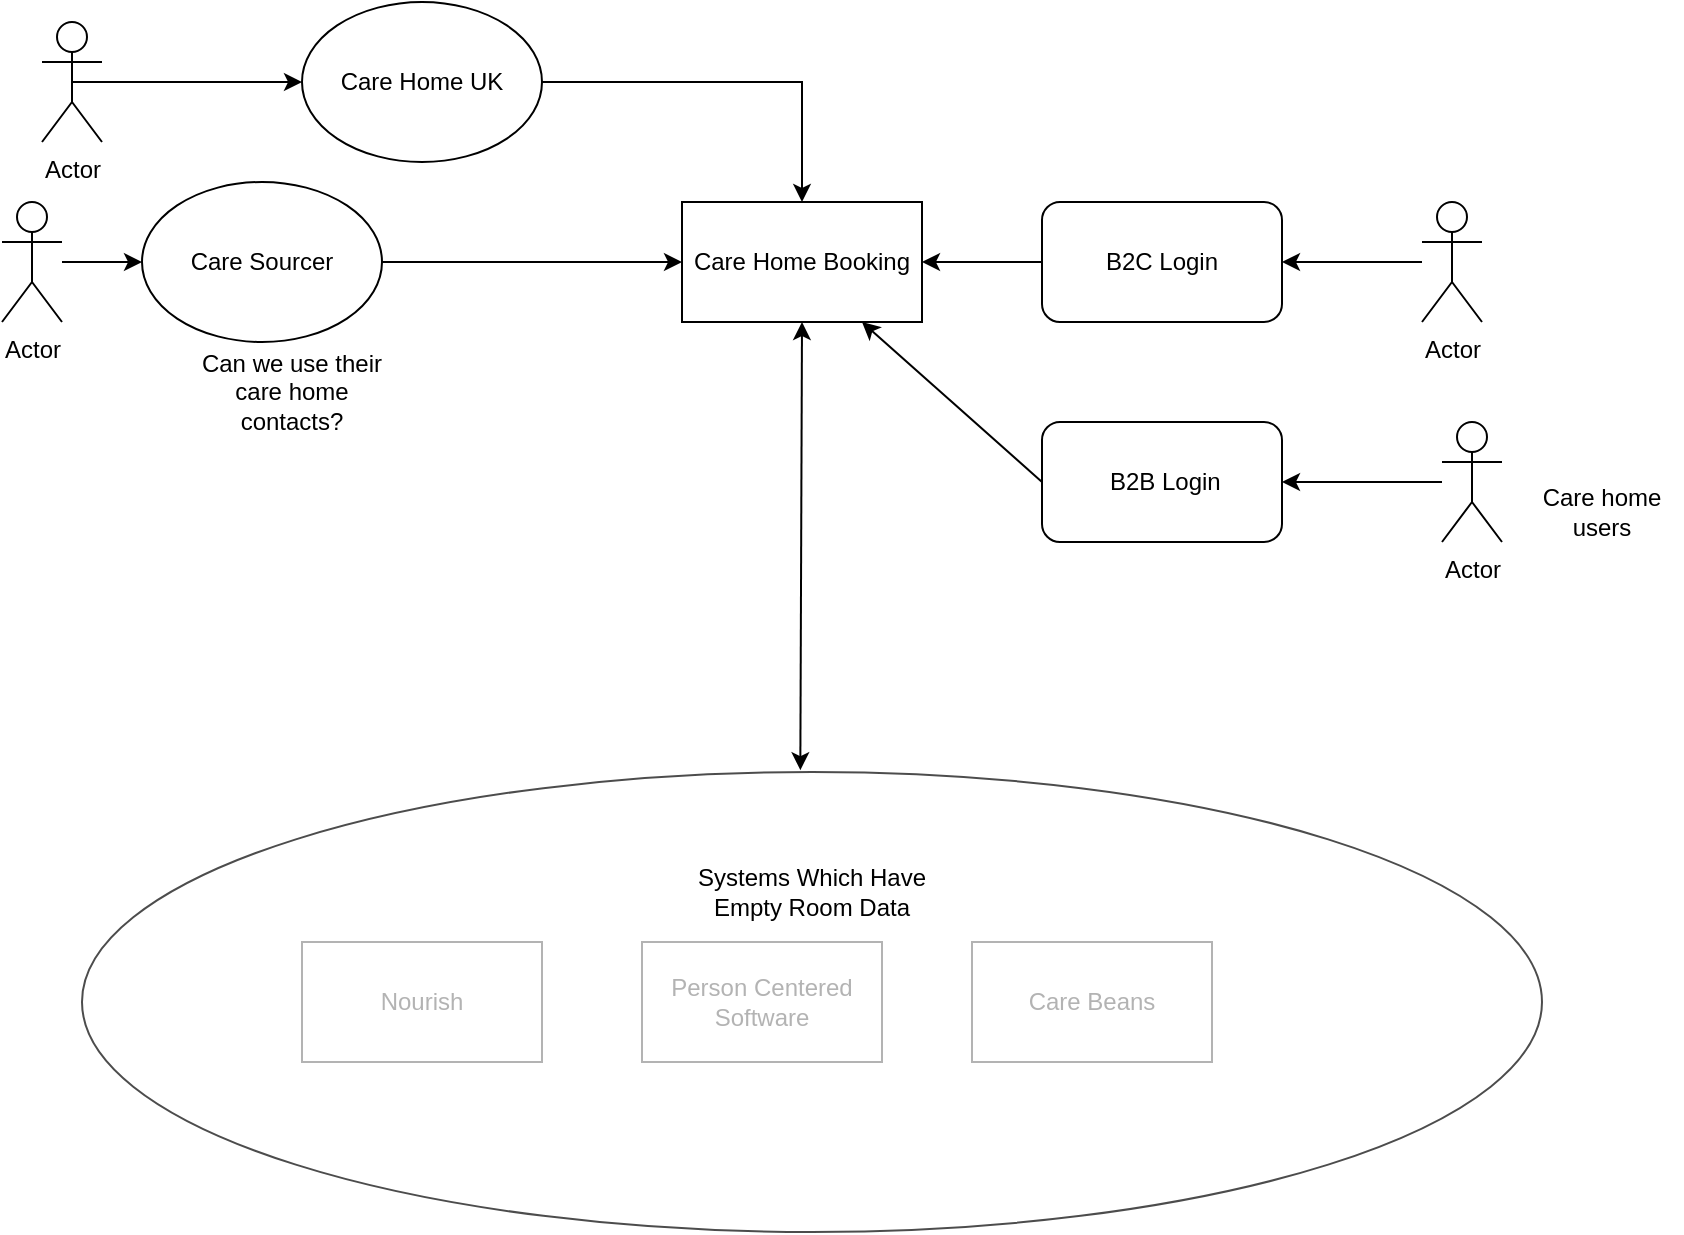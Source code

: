 <mxfile version="21.2.9" type="github">
  <diagram name="Page-1" id="h-LSnoR79d28a6ib0NwK">
    <mxGraphModel dx="2284" dy="760" grid="1" gridSize="10" guides="1" tooltips="1" connect="1" arrows="1" fold="1" page="1" pageScale="1" pageWidth="850" pageHeight="1100" math="0" shadow="0">
      <root>
        <mxCell id="0" />
        <mxCell id="1" parent="0" />
        <mxCell id="FpJJN7stxPnx7Uketv6n-2" value="Care Home Booking" style="rounded=0;whiteSpace=wrap;html=1;" vertex="1" parent="1">
          <mxGeometry x="220" y="110" width="120" height="60" as="geometry" />
        </mxCell>
        <mxCell id="FpJJN7stxPnx7Uketv6n-3" value="Nourish" style="rounded=0;whiteSpace=wrap;html=1;" vertex="1" parent="1">
          <mxGeometry x="30" y="480" width="120" height="60" as="geometry" />
        </mxCell>
        <mxCell id="FpJJN7stxPnx7Uketv6n-4" value="Person Centered Software" style="rounded=0;whiteSpace=wrap;html=1;" vertex="1" parent="1">
          <mxGeometry x="200" y="480" width="120" height="60" as="geometry" />
        </mxCell>
        <mxCell id="FpJJN7stxPnx7Uketv6n-5" value="Care Beans" style="rounded=0;whiteSpace=wrap;html=1;" vertex="1" parent="1">
          <mxGeometry x="365" y="480" width="120" height="60" as="geometry" />
        </mxCell>
        <mxCell id="FpJJN7stxPnx7Uketv6n-7" value="" style="ellipse;whiteSpace=wrap;html=1;opacity=70;" vertex="1" parent="1">
          <mxGeometry x="-80" y="395" width="730" height="230" as="geometry" />
        </mxCell>
        <mxCell id="FpJJN7stxPnx7Uketv6n-9" value="Systems Which Have Empty Room Data" style="text;html=1;strokeColor=none;fillColor=none;align=center;verticalAlign=middle;whiteSpace=wrap;rounded=0;" vertex="1" parent="1">
          <mxGeometry x="220" y="440" width="130" height="30" as="geometry" />
        </mxCell>
        <mxCell id="FpJJN7stxPnx7Uketv6n-10" value="" style="endArrow=classic;startArrow=classic;html=1;rounded=0;exitX=0.492;exitY=-0.004;exitDx=0;exitDy=0;exitPerimeter=0;" edge="1" parent="1" source="FpJJN7stxPnx7Uketv6n-7">
          <mxGeometry width="50" height="50" relative="1" as="geometry">
            <mxPoint x="230" y="220" as="sourcePoint" />
            <mxPoint x="280" y="170" as="targetPoint" />
          </mxGeometry>
        </mxCell>
        <mxCell id="FpJJN7stxPnx7Uketv6n-12" value="" style="edgeStyle=orthogonalEdgeStyle;rounded=0;orthogonalLoop=1;jettySize=auto;html=1;" edge="1" parent="1" source="FpJJN7stxPnx7Uketv6n-11" target="FpJJN7stxPnx7Uketv6n-2">
          <mxGeometry relative="1" as="geometry" />
        </mxCell>
        <mxCell id="FpJJN7stxPnx7Uketv6n-11" value="Care Sourcer" style="ellipse;whiteSpace=wrap;html=1;" vertex="1" parent="1">
          <mxGeometry x="-50" y="100" width="120" height="80" as="geometry" />
        </mxCell>
        <mxCell id="FpJJN7stxPnx7Uketv6n-14" value="" style="edgeStyle=orthogonalEdgeStyle;rounded=0;orthogonalLoop=1;jettySize=auto;html=1;" edge="1" parent="1" source="FpJJN7stxPnx7Uketv6n-13" target="FpJJN7stxPnx7Uketv6n-11">
          <mxGeometry relative="1" as="geometry" />
        </mxCell>
        <mxCell id="FpJJN7stxPnx7Uketv6n-13" value="Actor" style="shape=umlActor;verticalLabelPosition=bottom;verticalAlign=top;html=1;outlineConnect=0;" vertex="1" parent="1">
          <mxGeometry x="-120" y="110" width="30" height="60" as="geometry" />
        </mxCell>
        <mxCell id="FpJJN7stxPnx7Uketv6n-20" value="" style="edgeStyle=orthogonalEdgeStyle;rounded=0;orthogonalLoop=1;jettySize=auto;html=1;" edge="1" parent="1" source="FpJJN7stxPnx7Uketv6n-19" target="FpJJN7stxPnx7Uketv6n-2">
          <mxGeometry relative="1" as="geometry" />
        </mxCell>
        <mxCell id="FpJJN7stxPnx7Uketv6n-19" value="Care Home UK" style="ellipse;whiteSpace=wrap;html=1;" vertex="1" parent="1">
          <mxGeometry x="30" y="10" width="120" height="80" as="geometry" />
        </mxCell>
        <mxCell id="FpJJN7stxPnx7Uketv6n-22" style="edgeStyle=orthogonalEdgeStyle;rounded=0;orthogonalLoop=1;jettySize=auto;html=1;exitX=0.5;exitY=0.5;exitDx=0;exitDy=0;exitPerimeter=0;" edge="1" parent="1" source="FpJJN7stxPnx7Uketv6n-21" target="FpJJN7stxPnx7Uketv6n-19">
          <mxGeometry relative="1" as="geometry" />
        </mxCell>
        <mxCell id="FpJJN7stxPnx7Uketv6n-21" value="Actor" style="shape=umlActor;verticalLabelPosition=bottom;verticalAlign=top;html=1;outlineConnect=0;" vertex="1" parent="1">
          <mxGeometry x="-100" y="20" width="30" height="60" as="geometry" />
        </mxCell>
        <mxCell id="FpJJN7stxPnx7Uketv6n-23" value="Can we use their care home contacts?" style="text;html=1;strokeColor=none;fillColor=none;align=center;verticalAlign=middle;whiteSpace=wrap;rounded=0;" vertex="1" parent="1">
          <mxGeometry x="-30" y="190" width="110" height="30" as="geometry" />
        </mxCell>
        <mxCell id="FpJJN7stxPnx7Uketv6n-25" value="" style="edgeStyle=orthogonalEdgeStyle;rounded=0;orthogonalLoop=1;jettySize=auto;html=1;" edge="1" parent="1" source="FpJJN7stxPnx7Uketv6n-24" target="FpJJN7stxPnx7Uketv6n-2">
          <mxGeometry relative="1" as="geometry" />
        </mxCell>
        <mxCell id="FpJJN7stxPnx7Uketv6n-24" value="B2C Login" style="rounded=1;whiteSpace=wrap;html=1;" vertex="1" parent="1">
          <mxGeometry x="400" y="110" width="120" height="60" as="geometry" />
        </mxCell>
        <mxCell id="FpJJN7stxPnx7Uketv6n-27" value="" style="edgeStyle=orthogonalEdgeStyle;rounded=0;orthogonalLoop=1;jettySize=auto;html=1;" edge="1" parent="1" source="FpJJN7stxPnx7Uketv6n-26" target="FpJJN7stxPnx7Uketv6n-24">
          <mxGeometry relative="1" as="geometry" />
        </mxCell>
        <mxCell id="FpJJN7stxPnx7Uketv6n-26" value="Actor" style="shape=umlActor;verticalLabelPosition=bottom;verticalAlign=top;html=1;outlineConnect=0;" vertex="1" parent="1">
          <mxGeometry x="590" y="110" width="30" height="60" as="geometry" />
        </mxCell>
        <mxCell id="FpJJN7stxPnx7Uketv6n-28" value="&amp;nbsp;B2B Login" style="rounded=1;whiteSpace=wrap;html=1;" vertex="1" parent="1">
          <mxGeometry x="400" y="220" width="120" height="60" as="geometry" />
        </mxCell>
        <mxCell id="FpJJN7stxPnx7Uketv6n-30" value="" style="edgeStyle=orthogonalEdgeStyle;rounded=0;orthogonalLoop=1;jettySize=auto;html=1;" edge="1" parent="1" source="FpJJN7stxPnx7Uketv6n-29" target="FpJJN7stxPnx7Uketv6n-28">
          <mxGeometry relative="1" as="geometry" />
        </mxCell>
        <mxCell id="FpJJN7stxPnx7Uketv6n-29" value="Actor" style="shape=umlActor;verticalLabelPosition=bottom;verticalAlign=top;html=1;outlineConnect=0;" vertex="1" parent="1">
          <mxGeometry x="600" y="220" width="30" height="60" as="geometry" />
        </mxCell>
        <mxCell id="FpJJN7stxPnx7Uketv6n-32" value="" style="endArrow=classic;html=1;rounded=0;exitX=0;exitY=0.5;exitDx=0;exitDy=0;entryX=0.75;entryY=1;entryDx=0;entryDy=0;" edge="1" parent="1" source="FpJJN7stxPnx7Uketv6n-28" target="FpJJN7stxPnx7Uketv6n-2">
          <mxGeometry width="50" height="50" relative="1" as="geometry">
            <mxPoint x="330" y="260" as="sourcePoint" />
            <mxPoint x="380" y="210" as="targetPoint" />
          </mxGeometry>
        </mxCell>
        <mxCell id="FpJJN7stxPnx7Uketv6n-33" value="Care home users" style="text;html=1;strokeColor=none;fillColor=none;align=center;verticalAlign=middle;whiteSpace=wrap;rounded=0;" vertex="1" parent="1">
          <mxGeometry x="640" y="250" width="80" height="30" as="geometry" />
        </mxCell>
      </root>
    </mxGraphModel>
  </diagram>
</mxfile>
